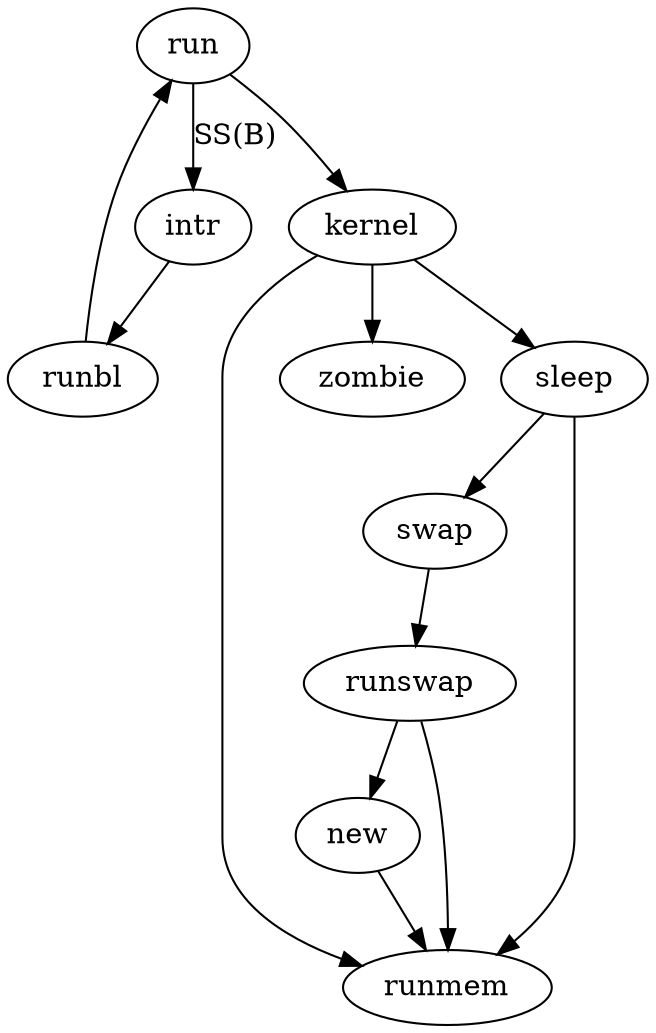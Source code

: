 digraph G {
	run -> intr [label="SS(B)"]
	intr -> runbl
	runbl -> run
	run -> kernel
	kernel -> zombie
	kernel -> sleep
	kernel -> runmem
	sleep -> swap
	swap -> runswap
	runswap -> new
	runswap -> runmem
	new -> runmem
	sleep -> runmem
}
